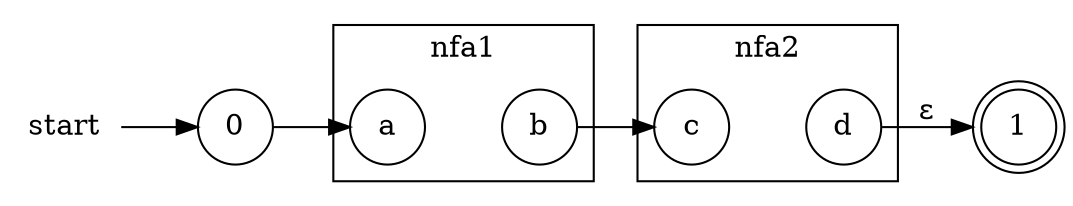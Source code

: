 digraph G {
  rankdir=LR;
  node [shape=circle]
  start [shape=none]
  0
  1 [shape=doublecircle]
  subgraph cluster0 {
      label="nfa1"
      rankdir=LR;
      a -> b [style=invis]
  }
  subgraph cluster1 {
      label="nfa2"
      rankdir=LR;
      c -> d [style=invis]
  }
  start -> 0 [label=""]
  0 -> a
  b -> c
  d -> 1 [label="&epsilon;"]
}
